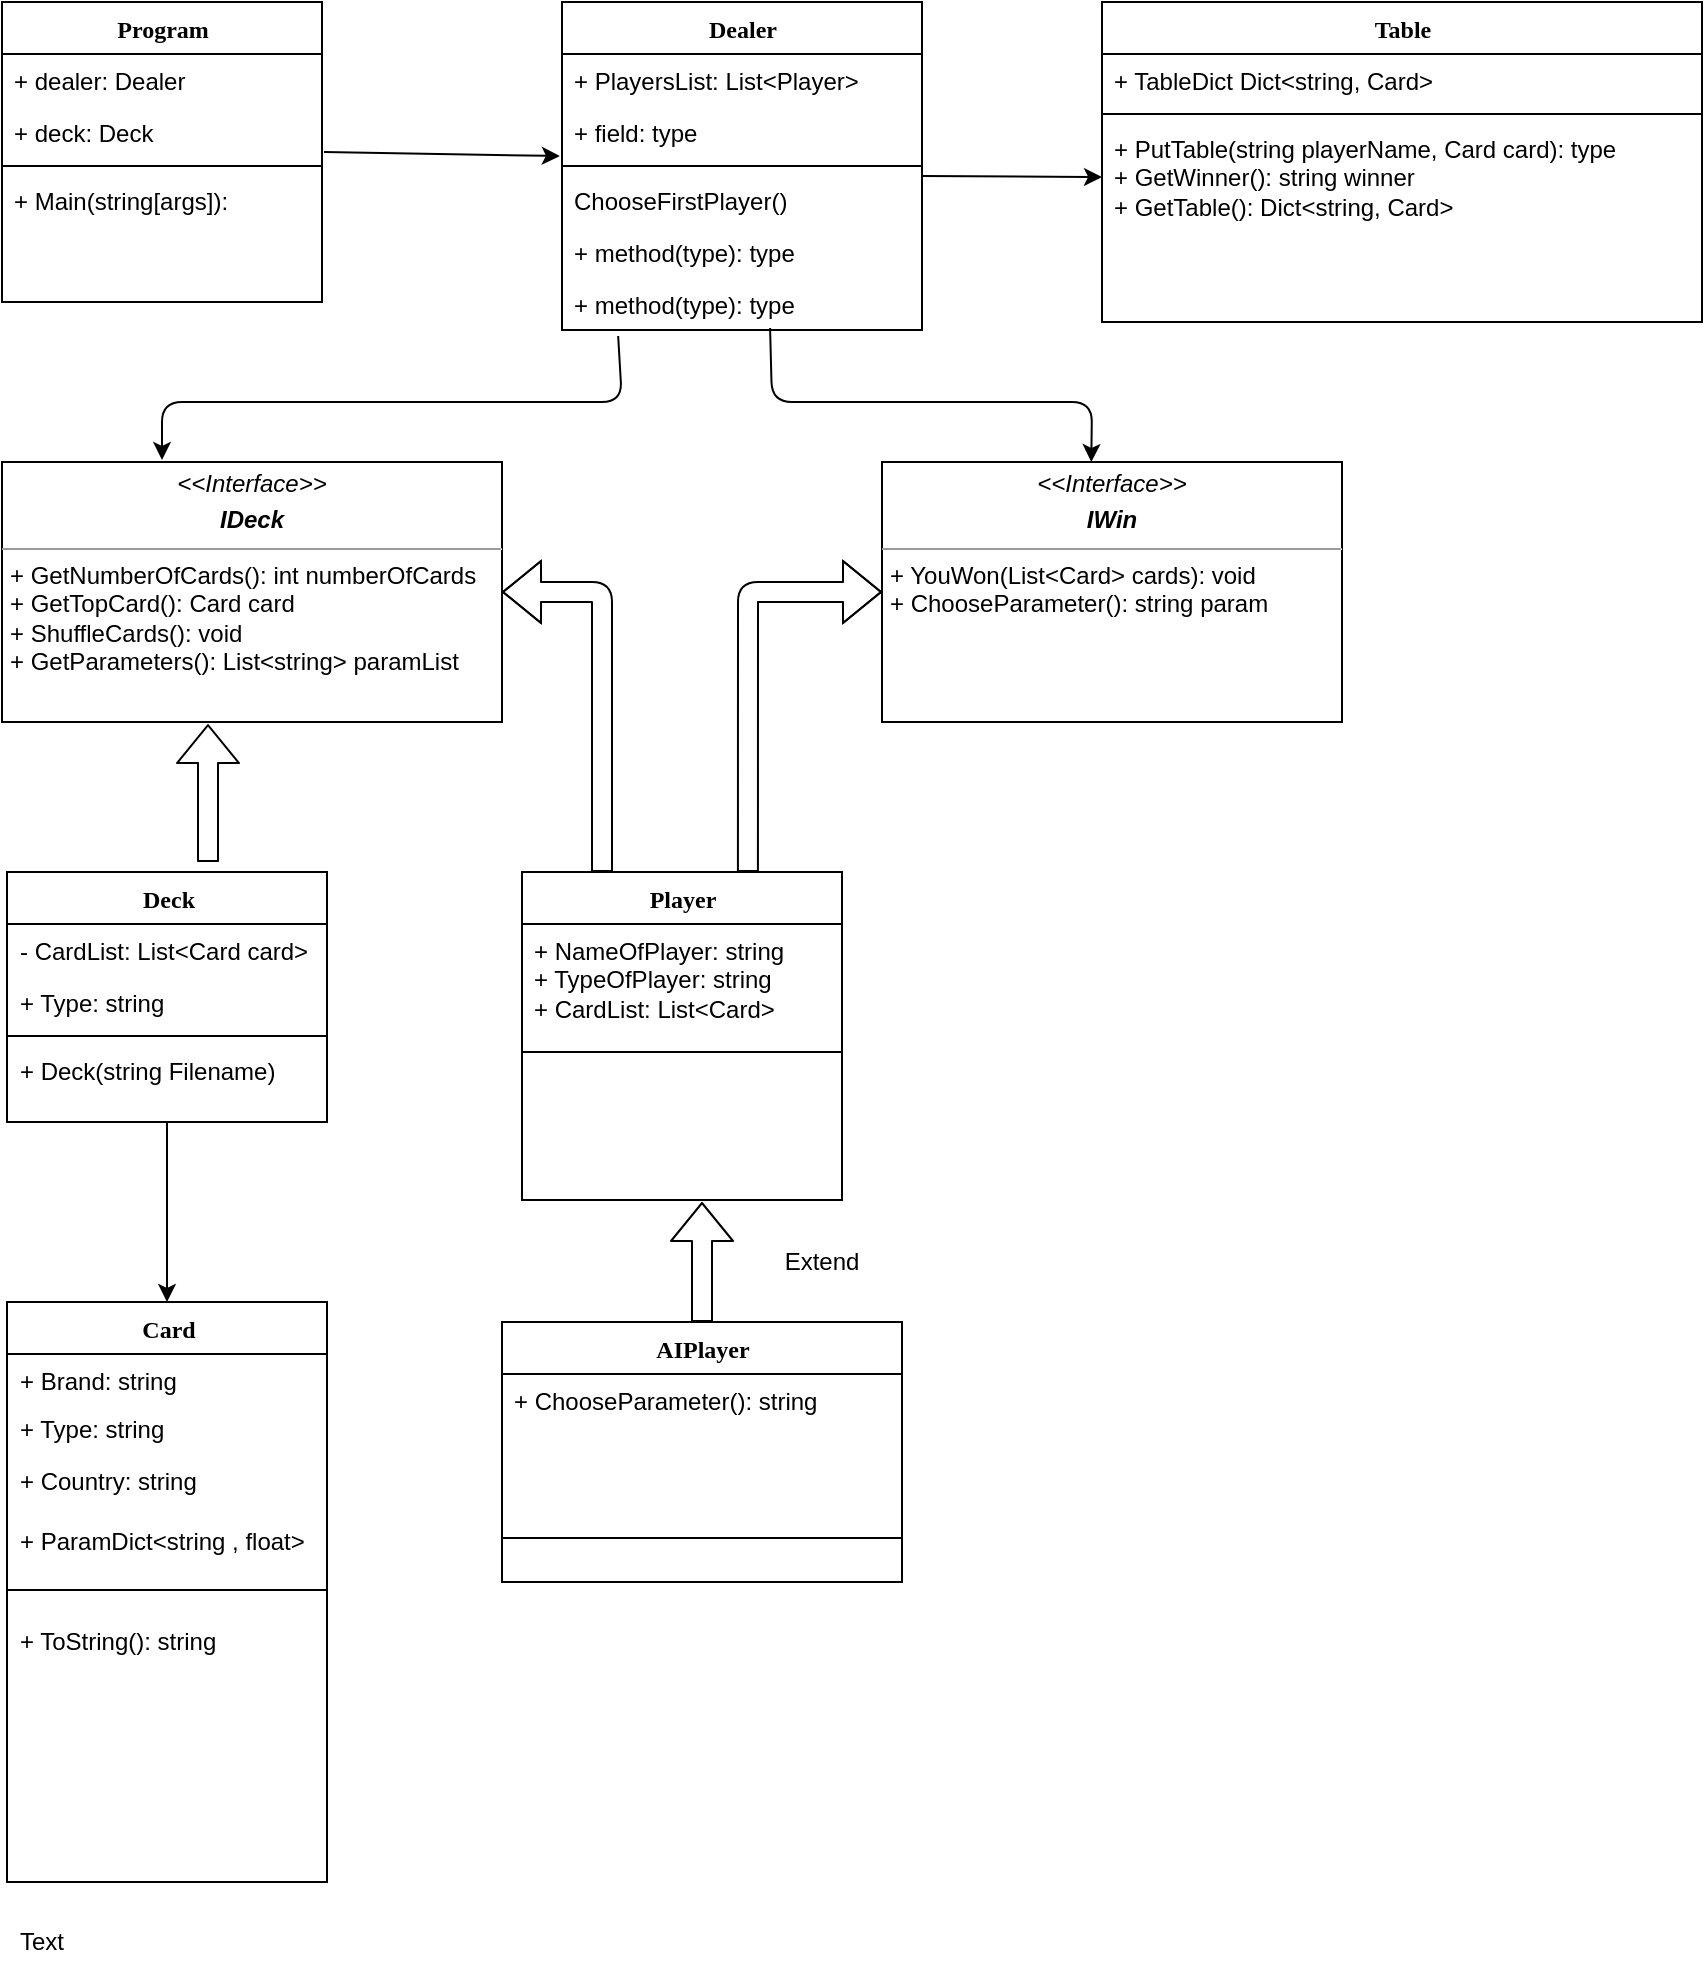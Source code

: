 <mxfile version="12.7.1" type="github"><diagram name="Page-1" id="6133507b-19e7-1e82-6fc7-422aa6c4b21f"><mxGraphModel dx="998" dy="533" grid="1" gridSize="10" guides="1" tooltips="1" connect="1" arrows="1" fold="1" page="1" pageScale="1" pageWidth="1100" pageHeight="850" background="#ffffff" math="0" shadow="0"><root><mxCell id="0"/><mxCell id="1" parent="0"/><mxCell id="235556782a83e6d0-1" value="Deck" style="swimlane;html=1;fontStyle=1;align=center;verticalAlign=top;childLayout=stackLayout;horizontal=1;startSize=26;horizontalStack=0;resizeParent=1;resizeLast=0;collapsible=1;marginBottom=0;swimlaneFillColor=#ffffff;rounded=0;shadow=0;comic=0;labelBackgroundColor=none;strokeWidth=1;fillColor=none;fontFamily=Verdana;fontSize=12" parent="1" vertex="1"><mxGeometry x="52.5" y="435" width="160" height="125" as="geometry"/></mxCell><mxCell id="235556782a83e6d0-2" value="- CardList: List&amp;lt;Card card&amp;gt;" style="text;html=1;strokeColor=none;fillColor=none;align=left;verticalAlign=top;spacingLeft=4;spacingRight=4;whiteSpace=wrap;overflow=hidden;rotatable=0;points=[[0,0.5],[1,0.5]];portConstraint=eastwest;" parent="235556782a83e6d0-1" vertex="1"><mxGeometry y="26" width="160" height="26" as="geometry"/></mxCell><mxCell id="235556782a83e6d0-3" value="+ Type: string" style="text;html=1;strokeColor=none;fillColor=none;align=left;verticalAlign=top;spacingLeft=4;spacingRight=4;whiteSpace=wrap;overflow=hidden;rotatable=0;points=[[0,0.5],[1,0.5]];portConstraint=eastwest;" parent="235556782a83e6d0-1" vertex="1"><mxGeometry y="52" width="160" height="26" as="geometry"/></mxCell><mxCell id="235556782a83e6d0-6" value="" style="line;html=1;strokeWidth=1;fillColor=none;align=left;verticalAlign=middle;spacingTop=-1;spacingLeft=3;spacingRight=3;rotatable=0;labelPosition=right;points=[];portConstraint=eastwest;" parent="235556782a83e6d0-1" vertex="1"><mxGeometry y="78" width="160" height="8" as="geometry"/></mxCell><mxCell id="235556782a83e6d0-7" value="+ Deck(string Filename)" style="text;html=1;strokeColor=none;fillColor=none;align=left;verticalAlign=top;spacingLeft=4;spacingRight=4;whiteSpace=wrap;overflow=hidden;rotatable=0;points=[[0,0.5],[1,0.5]];portConstraint=eastwest;" parent="235556782a83e6d0-1" vertex="1"><mxGeometry y="86" width="160" height="26" as="geometry"/></mxCell><mxCell id="78961159f06e98e8-17" value="Program" style="swimlane;html=1;fontStyle=1;align=center;verticalAlign=top;childLayout=stackLayout;horizontal=1;startSize=26;horizontalStack=0;resizeParent=1;resizeLast=0;collapsible=1;marginBottom=0;swimlaneFillColor=#ffffff;rounded=0;shadow=0;comic=0;labelBackgroundColor=none;strokeWidth=1;fillColor=none;fontFamily=Verdana;fontSize=12" parent="1" vertex="1"><mxGeometry x="50" width="160" height="150" as="geometry"/></mxCell><mxCell id="78961159f06e98e8-23" value="+ dealer: Dealer" style="text;html=1;strokeColor=none;fillColor=none;align=left;verticalAlign=top;spacingLeft=4;spacingRight=4;whiteSpace=wrap;overflow=hidden;rotatable=0;points=[[0,0.5],[1,0.5]];portConstraint=eastwest;" parent="78961159f06e98e8-17" vertex="1"><mxGeometry y="26" width="160" height="26" as="geometry"/></mxCell><mxCell id="78961159f06e98e8-24" value="+ deck: Deck" style="text;html=1;strokeColor=none;fillColor=none;align=left;verticalAlign=top;spacingLeft=4;spacingRight=4;whiteSpace=wrap;overflow=hidden;rotatable=0;points=[[0,0.5],[1,0.5]];portConstraint=eastwest;" parent="78961159f06e98e8-17" vertex="1"><mxGeometry y="52" width="160" height="26" as="geometry"/></mxCell><mxCell id="78961159f06e98e8-19" value="" style="line;html=1;strokeWidth=1;fillColor=none;align=left;verticalAlign=middle;spacingTop=-1;spacingLeft=3;spacingRight=3;rotatable=0;labelPosition=right;points=[];portConstraint=eastwest;" parent="78961159f06e98e8-17" vertex="1"><mxGeometry y="78" width="160" height="8" as="geometry"/></mxCell><mxCell id="78961159f06e98e8-27" value="+ Main(string[args]):" style="text;html=1;strokeColor=none;fillColor=none;align=left;verticalAlign=top;spacingLeft=4;spacingRight=4;whiteSpace=wrap;overflow=hidden;rotatable=0;points=[[0,0.5],[1,0.5]];portConstraint=eastwest;" parent="78961159f06e98e8-17" vertex="1"><mxGeometry y="86" width="160" height="26" as="geometry"/></mxCell><mxCell id="78961159f06e98e8-43" value="Dealer" style="swimlane;html=1;fontStyle=1;align=center;verticalAlign=top;childLayout=stackLayout;horizontal=1;startSize=26;horizontalStack=0;resizeParent=1;resizeLast=0;collapsible=1;marginBottom=0;swimlaneFillColor=#ffffff;rounded=0;shadow=0;comic=0;labelBackgroundColor=none;strokeWidth=1;fillColor=none;fontFamily=Verdana;fontSize=12" parent="1" vertex="1"><mxGeometry x="330" width="180" height="164" as="geometry"/></mxCell><mxCell id="78961159f06e98e8-44" value="+ PlayersList: List&amp;lt;Player&amp;gt;" style="text;html=1;strokeColor=none;fillColor=none;align=left;verticalAlign=top;spacingLeft=4;spacingRight=4;whiteSpace=wrap;overflow=hidden;rotatable=0;points=[[0,0.5],[1,0.5]];portConstraint=eastwest;" parent="78961159f06e98e8-43" vertex="1"><mxGeometry y="26" width="180" height="26" as="geometry"/></mxCell><mxCell id="78961159f06e98e8-45" value="+ field: type" style="text;html=1;strokeColor=none;fillColor=none;align=left;verticalAlign=top;spacingLeft=4;spacingRight=4;whiteSpace=wrap;overflow=hidden;rotatable=0;points=[[0,0.5],[1,0.5]];portConstraint=eastwest;" parent="78961159f06e98e8-43" vertex="1"><mxGeometry y="52" width="180" height="26" as="geometry"/></mxCell><mxCell id="78961159f06e98e8-51" value="" style="line;html=1;strokeWidth=1;fillColor=none;align=left;verticalAlign=middle;spacingTop=-1;spacingLeft=3;spacingRight=3;rotatable=0;labelPosition=right;points=[];portConstraint=eastwest;" parent="78961159f06e98e8-43" vertex="1"><mxGeometry y="78" width="180" height="8" as="geometry"/></mxCell><mxCell id="78961159f06e98e8-52" value="ChooseFirstPlayer()" style="text;html=1;strokeColor=none;fillColor=none;align=left;verticalAlign=top;spacingLeft=4;spacingRight=4;whiteSpace=wrap;overflow=hidden;rotatable=0;points=[[0,0.5],[1,0.5]];portConstraint=eastwest;" parent="78961159f06e98e8-43" vertex="1"><mxGeometry y="86" width="180" height="26" as="geometry"/></mxCell><mxCell id="b94bc138ca980ef-2" value="+ method(type): type" style="text;html=1;strokeColor=none;fillColor=none;align=left;verticalAlign=top;spacingLeft=4;spacingRight=4;whiteSpace=wrap;overflow=hidden;rotatable=0;points=[[0,0.5],[1,0.5]];portConstraint=eastwest;" parent="78961159f06e98e8-43" vertex="1"><mxGeometry y="112" width="180" height="26" as="geometry"/></mxCell><mxCell id="b94bc138ca980ef-3" value="+ method(type): type" style="text;html=1;strokeColor=none;fillColor=none;align=left;verticalAlign=top;spacingLeft=4;spacingRight=4;whiteSpace=wrap;overflow=hidden;rotatable=0;points=[[0,0.5],[1,0.5]];portConstraint=eastwest;" parent="78961159f06e98e8-43" vertex="1"><mxGeometry y="138" width="180" height="26" as="geometry"/></mxCell><mxCell id="78961159f06e98e8-69" value="Player" style="swimlane;html=1;fontStyle=1;align=center;verticalAlign=top;childLayout=stackLayout;horizontal=1;startSize=26;horizontalStack=0;resizeParent=1;resizeLast=0;collapsible=1;marginBottom=0;swimlaneFillColor=#ffffff;rounded=0;shadow=0;comic=0;labelBackgroundColor=none;strokeWidth=1;fillColor=none;fontFamily=Verdana;fontSize=12" parent="1" vertex="1"><mxGeometry x="310" y="435" width="160" height="164" as="geometry"/></mxCell><mxCell id="78961159f06e98e8-70" value="+ NameOfPlayer: string&lt;br&gt;+ TypeOfPlayer: string&lt;br&gt;+ CardList: List&amp;lt;Card&amp;gt;" style="text;html=1;strokeColor=none;fillColor=none;align=left;verticalAlign=top;spacingLeft=4;spacingRight=4;whiteSpace=wrap;overflow=hidden;rotatable=0;points=[[0,0.5],[1,0.5]];portConstraint=eastwest;" parent="78961159f06e98e8-69" vertex="1"><mxGeometry y="26" width="160" height="54" as="geometry"/></mxCell><mxCell id="78961159f06e98e8-77" value="" style="line;html=1;strokeWidth=1;fillColor=none;align=left;verticalAlign=middle;spacingTop=-1;spacingLeft=3;spacingRight=3;rotatable=0;labelPosition=right;points=[];portConstraint=eastwest;" parent="78961159f06e98e8-69" vertex="1"><mxGeometry y="80" width="160" height="20" as="geometry"/></mxCell><mxCell id="78961159f06e98e8-108" value="Table" style="swimlane;html=1;fontStyle=1;align=center;verticalAlign=top;childLayout=stackLayout;horizontal=1;startSize=26;horizontalStack=0;resizeParent=1;resizeLast=0;collapsible=1;marginBottom=0;swimlaneFillColor=#ffffff;rounded=0;shadow=0;comic=0;labelBackgroundColor=none;strokeWidth=1;fillColor=none;fontFamily=Verdana;fontSize=12" parent="1" vertex="1"><mxGeometry x="600" width="300" height="160" as="geometry"/></mxCell><mxCell id="78961159f06e98e8-109" value="+ TableDict Dict&amp;lt;string, Card&amp;gt;" style="text;html=1;strokeColor=none;fillColor=none;align=left;verticalAlign=top;spacingLeft=4;spacingRight=4;whiteSpace=wrap;overflow=hidden;rotatable=0;points=[[0,0.5],[1,0.5]];portConstraint=eastwest;" parent="78961159f06e98e8-108" vertex="1"><mxGeometry y="26" width="300" height="26" as="geometry"/></mxCell><mxCell id="78961159f06e98e8-116" value="" style="line;html=1;strokeWidth=1;fillColor=none;align=left;verticalAlign=middle;spacingTop=-1;spacingLeft=3;spacingRight=3;rotatable=0;labelPosition=right;points=[];portConstraint=eastwest;" parent="78961159f06e98e8-108" vertex="1"><mxGeometry y="52" width="300" height="8" as="geometry"/></mxCell><mxCell id="78961159f06e98e8-117" value="+ PutTable(string playerName, Card card): type&lt;br&gt;+ GetWinner(): string winner&lt;br&gt;+ GetTable(): Dict&amp;lt;string, Card&amp;gt;" style="text;html=1;strokeColor=none;fillColor=none;align=left;verticalAlign=top;spacingLeft=4;spacingRight=4;whiteSpace=wrap;overflow=hidden;rotatable=0;points=[[0,0.5],[1,0.5]];portConstraint=eastwest;" parent="78961159f06e98e8-108" vertex="1"><mxGeometry y="60" width="300" height="70" as="geometry"/></mxCell><mxCell id="b94bc138ca980ef-1" value="&lt;p style=&quot;margin: 0px ; margin-top: 4px ; text-align: center&quot;&gt;&lt;i&gt;&amp;lt;&amp;lt;Interface&amp;gt;&amp;gt;&lt;/i&gt;&lt;/p&gt;&lt;p style=&quot;margin: 0px ; margin-top: 4px ; text-align: center&quot;&gt;&lt;i&gt;&lt;b&gt;IDeck&lt;/b&gt;&lt;/i&gt;&lt;/p&gt;&lt;hr size=&quot;1&quot;&gt;&lt;p style=&quot;margin: 0px ; margin-left: 4px&quot;&gt;+ GetNumberOfCards(): int numberOfCards&lt;br&gt;+ GetTopCard(): Card card&lt;/p&gt;&lt;p style=&quot;margin: 0px ; margin-left: 4px&quot;&gt;+ ShuffleCards(): void&lt;/p&gt;&lt;p style=&quot;margin: 0px ; margin-left: 4px&quot;&gt;+ GetParameters(): List&amp;lt;string&amp;gt; paramList&lt;/p&gt;" style="verticalAlign=top;align=left;overflow=fill;fontSize=12;fontFamily=Helvetica;html=1;rounded=0;shadow=0;comic=0;labelBackgroundColor=none;strokeWidth=1" parent="1" vertex="1"><mxGeometry x="50" y="230" width="250" height="130" as="geometry"/></mxCell><mxCell id="8XtQ9S-tDzTorRYX4NDO-2" value="Card" style="swimlane;html=1;fontStyle=1;align=center;verticalAlign=top;childLayout=stackLayout;horizontal=1;startSize=26;horizontalStack=0;resizeParent=1;resizeLast=0;collapsible=1;marginBottom=0;swimlaneFillColor=#ffffff;rounded=0;shadow=0;comic=0;labelBackgroundColor=none;strokeWidth=1;fillColor=none;fontFamily=Verdana;fontSize=12" vertex="1" parent="1"><mxGeometry x="52.5" y="650" width="160" height="290" as="geometry"/></mxCell><mxCell id="8XtQ9S-tDzTorRYX4NDO-3" value="+ Brand: string&lt;br&gt;" style="text;html=1;strokeColor=none;fillColor=none;align=left;verticalAlign=top;spacingLeft=4;spacingRight=4;whiteSpace=wrap;overflow=hidden;rotatable=0;points=[[0,0.5],[1,0.5]];portConstraint=eastwest;" vertex="1" parent="8XtQ9S-tDzTorRYX4NDO-2"><mxGeometry y="26" width="160" height="24" as="geometry"/></mxCell><mxCell id="8XtQ9S-tDzTorRYX4NDO-4" value="+ Type: string" style="text;html=1;strokeColor=none;fillColor=none;align=left;verticalAlign=top;spacingLeft=4;spacingRight=4;whiteSpace=wrap;overflow=hidden;rotatable=0;points=[[0,0.5],[1,0.5]];portConstraint=eastwest;" vertex="1" parent="8XtQ9S-tDzTorRYX4NDO-2"><mxGeometry y="50" width="160" height="26" as="geometry"/></mxCell><mxCell id="8XtQ9S-tDzTorRYX4NDO-9" value="+ Country: string" style="text;html=1;strokeColor=none;fillColor=none;align=left;verticalAlign=top;spacingLeft=4;spacingRight=4;whiteSpace=wrap;overflow=hidden;rotatable=0;points=[[0,0.5],[1,0.5]];portConstraint=eastwest;" vertex="1" parent="8XtQ9S-tDzTorRYX4NDO-2"><mxGeometry y="76" width="160" height="30" as="geometry"/></mxCell><mxCell id="8XtQ9S-tDzTorRYX4NDO-10" value="+ ParamDict&amp;lt;string , float&amp;gt;" style="text;html=1;strokeColor=none;fillColor=none;align=left;verticalAlign=top;spacingLeft=4;spacingRight=4;whiteSpace=wrap;overflow=hidden;rotatable=0;points=[[0,0.5],[1,0.5]];portConstraint=eastwest;" vertex="1" parent="8XtQ9S-tDzTorRYX4NDO-2"><mxGeometry y="106" width="160" height="26" as="geometry"/></mxCell><mxCell id="8XtQ9S-tDzTorRYX4NDO-5" value="" style="line;html=1;strokeWidth=1;fillColor=none;align=left;verticalAlign=middle;spacingTop=-1;spacingLeft=3;spacingRight=3;rotatable=0;labelPosition=right;points=[];portConstraint=eastwest;" vertex="1" parent="8XtQ9S-tDzTorRYX4NDO-2"><mxGeometry y="132" width="160" height="24" as="geometry"/></mxCell><mxCell id="8XtQ9S-tDzTorRYX4NDO-6" value="+ ToString(): string" style="text;html=1;strokeColor=none;fillColor=none;align=left;verticalAlign=top;spacingLeft=4;spacingRight=4;whiteSpace=wrap;overflow=hidden;rotatable=0;points=[[0,0.5],[1,0.5]];portConstraint=eastwest;" vertex="1" parent="8XtQ9S-tDzTorRYX4NDO-2"><mxGeometry y="156" width="160" height="30" as="geometry"/></mxCell><mxCell id="8XtQ9S-tDzTorRYX4NDO-7" value="" style="endArrow=classic;html=1;exitX=0.5;exitY=1;exitDx=0;exitDy=0;entryX=0.5;entryY=0;entryDx=0;entryDy=0;" edge="1" parent="1" source="235556782a83e6d0-1" target="8XtQ9S-tDzTorRYX4NDO-2"><mxGeometry width="50" height="50" relative="1" as="geometry"><mxPoint x="40" y="900" as="sourcePoint"/><mxPoint x="90" y="850" as="targetPoint"/></mxGeometry></mxCell><mxCell id="8XtQ9S-tDzTorRYX4NDO-18" value="" style="endArrow=classic;html=1;exitX=0.156;exitY=1.116;exitDx=0;exitDy=0;exitPerimeter=0;" edge="1" parent="1" source="b94bc138ca980ef-3"><mxGeometry width="50" height="50" relative="1" as="geometry"><mxPoint x="210" y="560" as="sourcePoint"/><mxPoint x="130" y="229" as="targetPoint"/><Array as="points"><mxPoint x="360" y="200"/><mxPoint x="130" y="200"/></Array></mxGeometry></mxCell><mxCell id="8XtQ9S-tDzTorRYX4NDO-20" value="" style="endArrow=classic;html=1;exitX=1.006;exitY=0.885;exitDx=0;exitDy=0;entryX=-0.006;entryY=0.962;entryDx=0;entryDy=0;entryPerimeter=0;exitPerimeter=0;" edge="1" parent="1" source="78961159f06e98e8-24" target="78961159f06e98e8-45"><mxGeometry width="50" height="50" relative="1" as="geometry"><mxPoint x="128" y="176.002" as="sourcePoint"/><mxPoint x="300" y="180" as="targetPoint"/><Array as="points"/></mxGeometry></mxCell><mxCell id="8XtQ9S-tDzTorRYX4NDO-23" value="&lt;p style=&quot;margin: 0px ; margin-top: 4px ; text-align: center&quot;&gt;&lt;i&gt;&amp;lt;&amp;lt;Interface&amp;gt;&amp;gt;&lt;/i&gt;&lt;/p&gt;&lt;p style=&quot;margin: 0px ; margin-top: 4px ; text-align: center&quot;&gt;&lt;i&gt;&lt;b&gt;IWin&lt;/b&gt;&lt;/i&gt;&lt;/p&gt;&lt;hr size=&quot;1&quot;&gt;&lt;p style=&quot;margin: 0px ; margin-left: 4px&quot;&gt;+ YouWon(List&amp;lt;Card&amp;gt; cards): void&lt;/p&gt;&lt;p style=&quot;margin: 0px ; margin-left: 4px&quot;&gt;+ ChooseParameter(): string param&lt;br&gt;&lt;br&gt;&lt;/p&gt;" style="verticalAlign=top;align=left;overflow=fill;fontSize=12;fontFamily=Helvetica;html=1;rounded=0;shadow=0;comic=0;labelBackgroundColor=none;strokeWidth=1" vertex="1" parent="1"><mxGeometry x="490" y="230" width="230" height="130" as="geometry"/></mxCell><mxCell id="8XtQ9S-tDzTorRYX4NDO-27" value="" style="endArrow=classic;html=1;exitX=0.578;exitY=0.962;exitDx=0;exitDy=0;entryX=0.455;entryY=0;entryDx=0;entryDy=0;exitPerimeter=0;entryPerimeter=0;" edge="1" parent="1" source="b94bc138ca980ef-3" target="8XtQ9S-tDzTorRYX4NDO-23"><mxGeometry width="50" height="50" relative="1" as="geometry"><mxPoint x="142.5" y="350" as="sourcePoint"/><mxPoint x="142.5" y="445" as="targetPoint"/><Array as="points"><mxPoint x="435" y="200"/><mxPoint x="595" y="200"/></Array></mxGeometry></mxCell><mxCell id="8XtQ9S-tDzTorRYX4NDO-30" value="AIPlayer" style="swimlane;html=1;fontStyle=1;align=center;verticalAlign=top;childLayout=stackLayout;horizontal=1;startSize=26;horizontalStack=0;resizeParent=1;resizeLast=0;collapsible=1;marginBottom=0;swimlaneFillColor=#ffffff;rounded=0;shadow=0;comic=0;labelBackgroundColor=none;strokeWidth=1;fillColor=none;fontFamily=Verdana;fontSize=12" vertex="1" parent="1"><mxGeometry x="300" y="660" width="200" height="130" as="geometry"/></mxCell><mxCell id="8XtQ9S-tDzTorRYX4NDO-35" value="+ ChooseParameter(): string" style="text;html=1;strokeColor=none;fillColor=none;align=left;verticalAlign=top;spacingLeft=4;spacingRight=4;whiteSpace=wrap;overflow=hidden;rotatable=0;points=[[0,0.5],[1,0.5]];portConstraint=eastwest;" vertex="1" parent="8XtQ9S-tDzTorRYX4NDO-30"><mxGeometry y="26" width="200" height="60" as="geometry"/></mxCell><mxCell id="8XtQ9S-tDzTorRYX4NDO-32" value="" style="line;html=1;strokeWidth=1;fillColor=none;align=left;verticalAlign=middle;spacingTop=-1;spacingLeft=3;spacingRight=3;rotatable=0;labelPosition=right;points=[];portConstraint=eastwest;" vertex="1" parent="8XtQ9S-tDzTorRYX4NDO-30"><mxGeometry y="86" width="200" height="44" as="geometry"/></mxCell><mxCell id="8XtQ9S-tDzTorRYX4NDO-37" value="" style="endArrow=classic;html=1;exitX=1;exitY=0.039;exitDx=0;exitDy=0;entryX=0;entryY=0.5;entryDx=0;entryDy=0;exitPerimeter=0;" edge="1" parent="1" source="78961159f06e98e8-52"><mxGeometry width="50" height="50" relative="1" as="geometry"><mxPoint x="220" y="85" as="sourcePoint"/><mxPoint x="600" y="87.5" as="targetPoint"/><Array as="points"/></mxGeometry></mxCell><mxCell id="8XtQ9S-tDzTorRYX4NDO-39" value="" style="shape=flexArrow;endArrow=classic;html=1;entryX=0.412;entryY=1.008;entryDx=0;entryDy=0;entryPerimeter=0;" edge="1" parent="1" target="b94bc138ca980ef-1"><mxGeometry width="50" height="50" relative="1" as="geometry"><mxPoint x="153" y="430" as="sourcePoint"/><mxPoint x="240" y="550" as="targetPoint"/></mxGeometry></mxCell><mxCell id="8XtQ9S-tDzTorRYX4NDO-40" value="" style="shape=flexArrow;endArrow=classic;html=1;exitX=0.5;exitY=0;exitDx=0;exitDy=0;" edge="1" parent="1" source="8XtQ9S-tDzTorRYX4NDO-30"><mxGeometry width="50" height="50" relative="1" as="geometry"><mxPoint x="163" y="440" as="sourcePoint"/><mxPoint x="400" y="600" as="targetPoint"/></mxGeometry></mxCell><mxCell id="8XtQ9S-tDzTorRYX4NDO-42" value="" style="shape=flexArrow;endArrow=classic;html=1;exitX=0.25;exitY=0;exitDx=0;exitDy=0;entryX=1;entryY=0.5;entryDx=0;entryDy=0;" edge="1" parent="1" source="78961159f06e98e8-69" target="b94bc138ca980ef-1"><mxGeometry width="50" height="50" relative="1" as="geometry"><mxPoint x="163" y="440" as="sourcePoint"/><mxPoint x="350" y="300" as="targetPoint"/><Array as="points"><mxPoint x="350" y="295"/></Array></mxGeometry></mxCell><mxCell id="8XtQ9S-tDzTorRYX4NDO-43" value="" style="shape=flexArrow;endArrow=classic;html=1;exitX=0.706;exitY=0;exitDx=0;exitDy=0;entryX=0;entryY=0.5;entryDx=0;entryDy=0;exitPerimeter=0;" edge="1" parent="1" source="78961159f06e98e8-69" target="8XtQ9S-tDzTorRYX4NDO-23"><mxGeometry width="50" height="50" relative="1" as="geometry"><mxPoint x="360" y="445" as="sourcePoint"/><mxPoint x="310" y="305" as="targetPoint"/><Array as="points"><mxPoint x="423" y="295"/></Array></mxGeometry></mxCell><mxCell id="8XtQ9S-tDzTorRYX4NDO-44" value="Text" style="text;html=1;strokeColor=none;fillColor=none;align=center;verticalAlign=middle;whiteSpace=wrap;rounded=0;" vertex="1" parent="1"><mxGeometry x="50" y="960" width="40" height="20" as="geometry"/></mxCell><mxCell id="8XtQ9S-tDzTorRYX4NDO-45" value="Extend" style="text;html=1;strokeColor=none;fillColor=none;align=center;verticalAlign=middle;whiteSpace=wrap;rounded=0;" vertex="1" parent="1"><mxGeometry x="440" y="620" width="40" height="20" as="geometry"/></mxCell></root></mxGraphModel></diagram></mxfile>